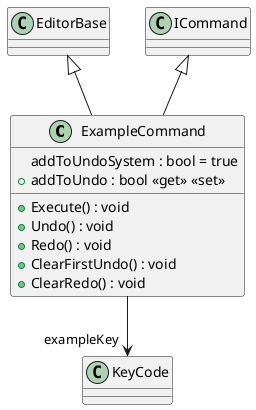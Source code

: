 @startuml
class ExampleCommand {
    addToUndoSystem : bool = true
    + addToUndo : bool <<get>> <<set>>
    + Execute() : void
    + Undo() : void
    + Redo() : void
    + ClearFirstUndo() : void
    + ClearRedo() : void
}
EditorBase <|-- ExampleCommand
ICommand <|-- ExampleCommand
ExampleCommand --> "exampleKey" KeyCode
@enduml
